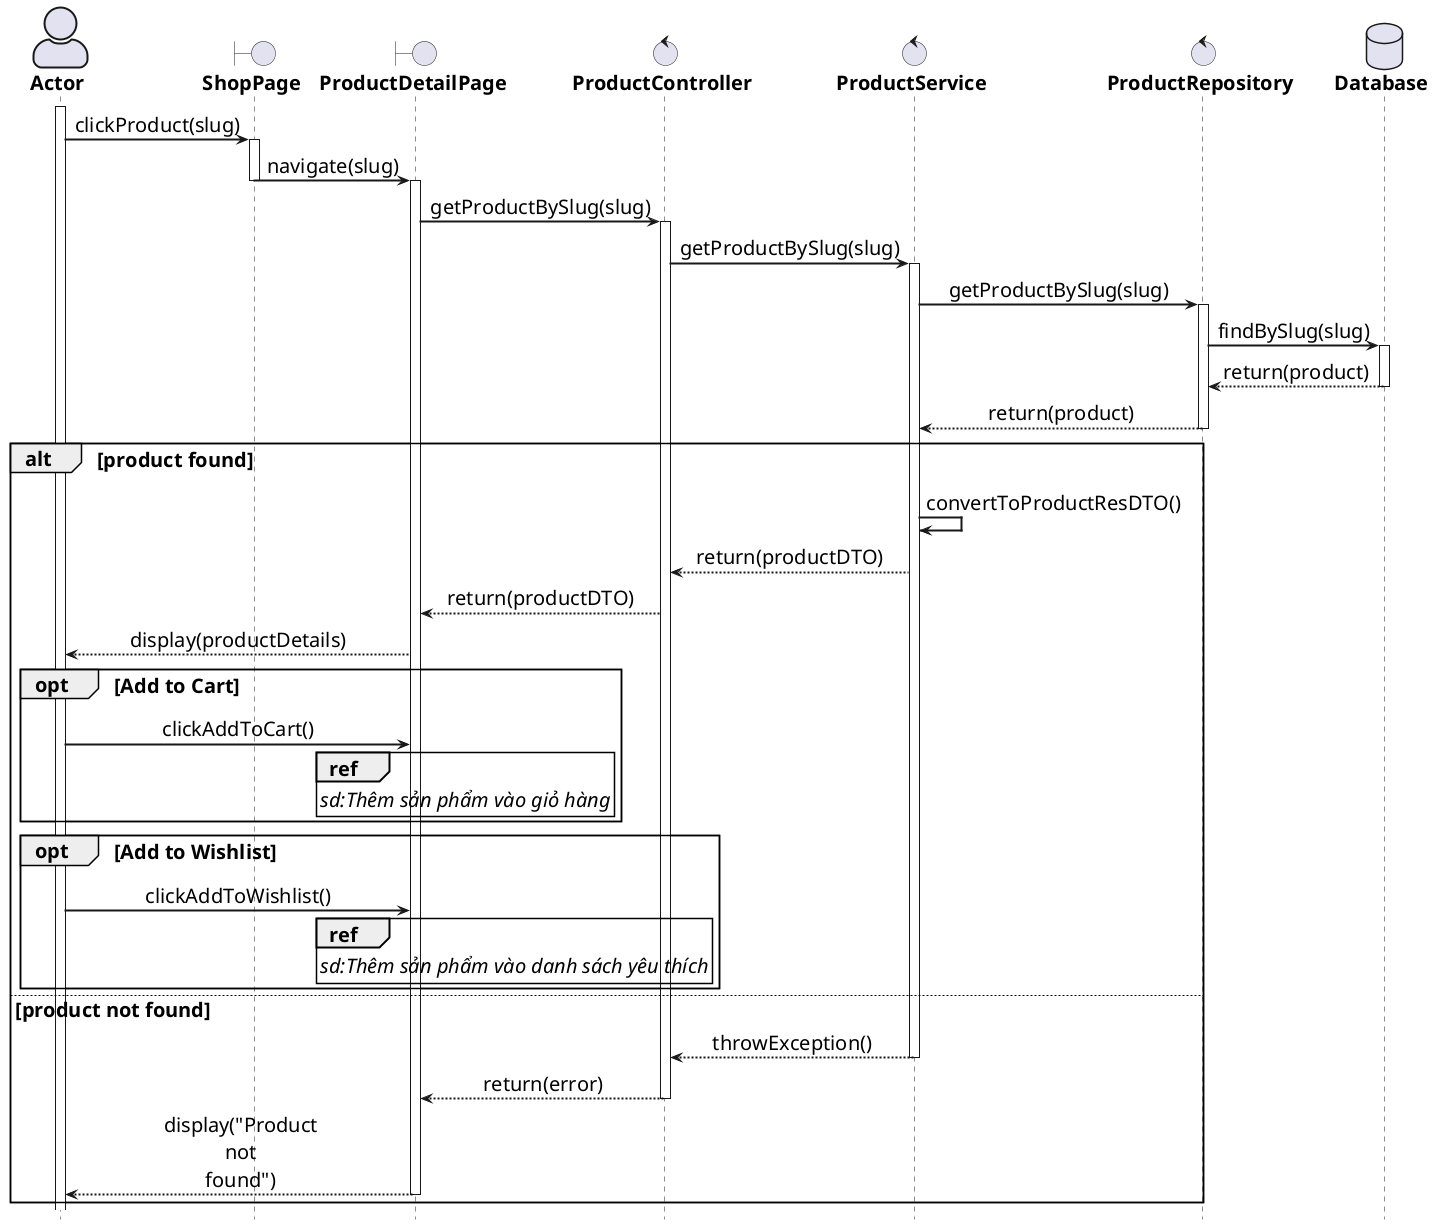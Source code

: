 @startuml

' General configuration
skinparam defaultFontSize 20
skinparam maxMessageSize 60
skinparam sequenceMessageAlign center

' Actor style configuration
skinparam actorStyle awesome

' Arrow and border thickness configuration
skinparam {
    ArrowThickness 2
    ParticipantBorderThickness 2
    ActorBorderThickness 2
    LifeLineBorderThickness 2
    ActivationBorderThickness 2
}

' Life line color configuration
skinparam LifeLineBorderColor black

' Font style configuration for components
skinparam {
    actorFontStyle bold
    boundaryFontStyle bold
    controlFontStyle bold
    entityFontStyle bold
    databaseFontStyle bold
}

' Define components
actor "Actor" as actor
boundary "ShopPage" as shopPage
boundary "ProductDetailPage" as detailPage
control "ProductController" as controller
control "ProductService" as service
control "ProductRepository" as repo
database "Database" as db

' Start processing flow
activate actor
actor -> shopPage: clickProduct(slug)
activate shopPage

shopPage -> detailPage: navigate(slug)
deactivate shopPage
activate detailPage

detailPage -> controller: getProductBySlug(slug)
activate controller

controller -> service: getProductBySlug(slug)
activate service

service -> repo: getProductBySlug(slug)
activate repo
repo -> db: findBySlug(slug)
activate db
db --> repo: return(product)
deactivate db
repo --> service: return(product)
deactivate repo

alt product found
    service -> service: convertToProductResDTO()
    service --> controller: return(productDTO)
    controller --> detailPage: return(productDTO)
    detailPage --> actor: display(productDetails)
    opt Add to Cart
        actor -> detailPage: clickAddToCart()
        ref over detailPage
            //sd:Thêm sản phẩm vào giỏ hàng//
        end ref
    end opt
    opt Add to Wishlist
        actor -> detailPage: clickAddToWishlist()
        ref over detailPage
            //sd:Thêm sản phẩm vào danh sách yêu thích//
        end ref
    end opt
else product not found
    service --> controller: throwException()
    deactivate service
    controller --> detailPage: return(error)
    deactivate controller
    detailPage --> actor: display("Product not found")
    deactivate detailPage
end

deactivate service
deactivate controller
deactivate detailPage

hide footbox
@enduml

